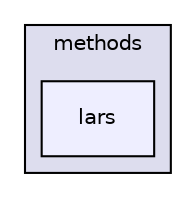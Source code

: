 digraph "src/mlpack/methods/lars" {
  compound=true
  node [ fontsize="10", fontname="Helvetica"];
  edge [ labelfontsize="10", labelfontname="Helvetica"];
  subgraph clusterdir_2217eda3f3f128182276a15ca80cc98e {
    graph [ bgcolor="#ddddee", pencolor="black", label="methods" fontname="Helvetica", fontsize="10", URL="dir_2217eda3f3f128182276a15ca80cc98e.html"]
  dir_eca2487ea0982c86d2063306258b0ceb [shape=box, label="lars", style="filled", fillcolor="#eeeeff", pencolor="black", URL="dir_eca2487ea0982c86d2063306258b0ceb.html"];
  }
}
